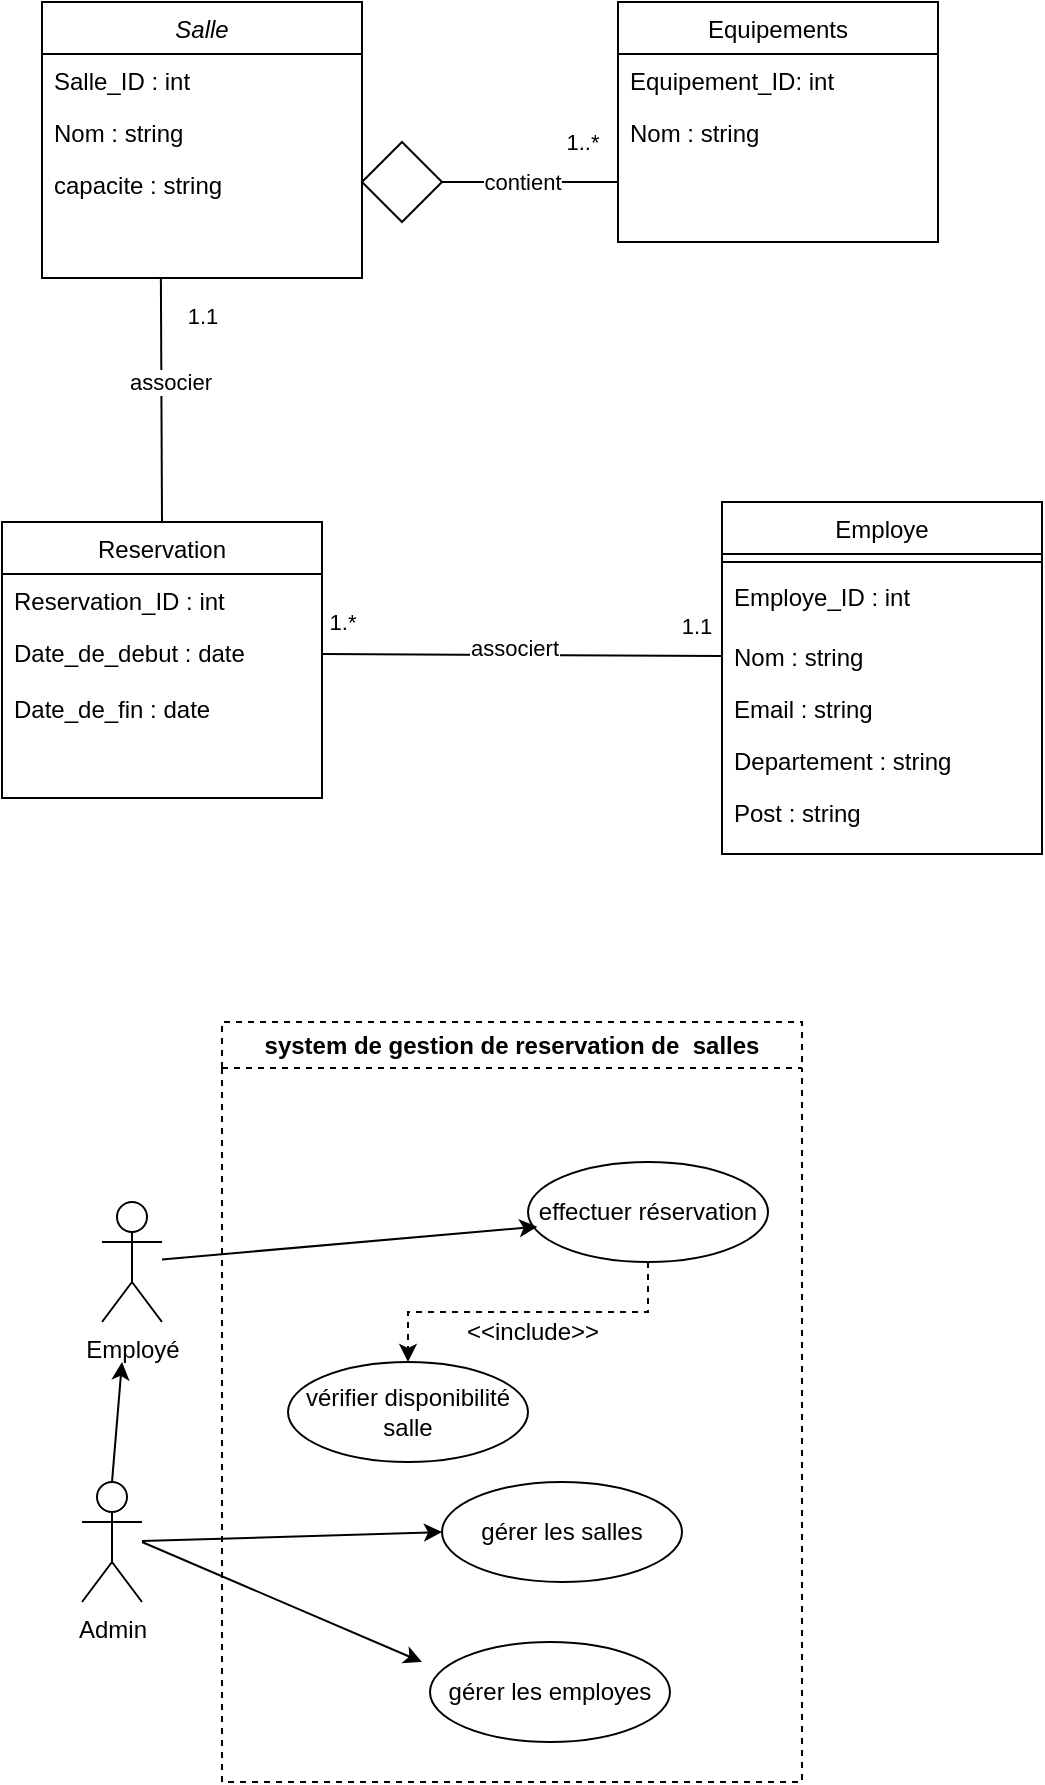 <mxfile version="22.1.1" type="github">
  <diagram id="C5RBs43oDa-KdzZeNtuy" name="Page-1">
    <mxGraphModel dx="1434" dy="784" grid="1" gridSize="10" guides="1" tooltips="1" connect="1" arrows="1" fold="1" page="1" pageScale="1" pageWidth="827" pageHeight="1169" math="0" shadow="0">
      <root>
        <mxCell id="WIyWlLk6GJQsqaUBKTNV-0" />
        <mxCell id="WIyWlLk6GJQsqaUBKTNV-1" parent="WIyWlLk6GJQsqaUBKTNV-0" />
        <mxCell id="zkfFHV4jXpPFQw0GAbJ--0" value="Salle" style="swimlane;fontStyle=2;align=center;verticalAlign=top;childLayout=stackLayout;horizontal=1;startSize=26;horizontalStack=0;resizeParent=1;resizeLast=0;collapsible=1;marginBottom=0;rounded=0;shadow=0;strokeWidth=1;" parent="WIyWlLk6GJQsqaUBKTNV-1" vertex="1">
          <mxGeometry x="220" y="120" width="160" height="138" as="geometry">
            <mxRectangle x="230" y="140" width="160" height="26" as="alternateBounds" />
          </mxGeometry>
        </mxCell>
        <mxCell id="zkfFHV4jXpPFQw0GAbJ--1" value="Salle_ID : int" style="text;align=left;verticalAlign=top;spacingLeft=4;spacingRight=4;overflow=hidden;rotatable=0;points=[[0,0.5],[1,0.5]];portConstraint=eastwest;" parent="zkfFHV4jXpPFQw0GAbJ--0" vertex="1">
          <mxGeometry y="26" width="160" height="26" as="geometry" />
        </mxCell>
        <mxCell id="zkfFHV4jXpPFQw0GAbJ--3" value="Nom : string" style="text;align=left;verticalAlign=top;spacingLeft=4;spacingRight=4;overflow=hidden;rotatable=0;points=[[0,0.5],[1,0.5]];portConstraint=eastwest;rounded=0;shadow=0;html=0;" parent="zkfFHV4jXpPFQw0GAbJ--0" vertex="1">
          <mxGeometry y="52" width="160" height="26" as="geometry" />
        </mxCell>
        <mxCell id="zkfFHV4jXpPFQw0GAbJ--5" value="capacite : string" style="text;align=left;verticalAlign=top;spacingLeft=4;spacingRight=4;overflow=hidden;rotatable=0;points=[[0,0.5],[1,0.5]];portConstraint=eastwest;" parent="zkfFHV4jXpPFQw0GAbJ--0" vertex="1">
          <mxGeometry y="78" width="160" height="26" as="geometry" />
        </mxCell>
        <mxCell id="zkfFHV4jXpPFQw0GAbJ--6" value="Reservation" style="swimlane;fontStyle=0;align=center;verticalAlign=top;childLayout=stackLayout;horizontal=1;startSize=26;horizontalStack=0;resizeParent=1;resizeLast=0;collapsible=1;marginBottom=0;rounded=0;shadow=0;strokeWidth=1;" parent="WIyWlLk6GJQsqaUBKTNV-1" vertex="1">
          <mxGeometry x="200" y="380" width="160" height="138" as="geometry">
            <mxRectangle x="130" y="380" width="160" height="26" as="alternateBounds" />
          </mxGeometry>
        </mxCell>
        <mxCell id="zkfFHV4jXpPFQw0GAbJ--7" value="Reservation_ID : int" style="text;align=left;verticalAlign=top;spacingLeft=4;spacingRight=4;overflow=hidden;rotatable=0;points=[[0,0.5],[1,0.5]];portConstraint=eastwest;" parent="zkfFHV4jXpPFQw0GAbJ--6" vertex="1">
          <mxGeometry y="26" width="160" height="26" as="geometry" />
        </mxCell>
        <mxCell id="zkfFHV4jXpPFQw0GAbJ--8" value="Date_de_debut : date" style="text;align=left;verticalAlign=top;spacingLeft=4;spacingRight=4;overflow=hidden;rotatable=0;points=[[0,0.5],[1,0.5]];portConstraint=eastwest;rounded=0;shadow=0;html=0;" parent="zkfFHV4jXpPFQw0GAbJ--6" vertex="1">
          <mxGeometry y="52" width="160" height="28" as="geometry" />
        </mxCell>
        <mxCell id="oUa_C6hBDwQFbahWpZWg-20" value="Date_de_fin : date" style="text;align=left;verticalAlign=top;spacingLeft=4;spacingRight=4;overflow=hidden;rotatable=0;points=[[0,0.5],[1,0.5]];portConstraint=eastwest;rounded=0;shadow=0;html=0;" vertex="1" parent="zkfFHV4jXpPFQw0GAbJ--6">
          <mxGeometry y="80" width="160" height="28" as="geometry" />
        </mxCell>
        <mxCell id="zkfFHV4jXpPFQw0GAbJ--13" value="Employe" style="swimlane;fontStyle=0;align=center;verticalAlign=top;childLayout=stackLayout;horizontal=1;startSize=26;horizontalStack=0;resizeParent=1;resizeLast=0;collapsible=1;marginBottom=0;rounded=0;shadow=0;strokeWidth=1;" parent="WIyWlLk6GJQsqaUBKTNV-1" vertex="1">
          <mxGeometry x="560" y="370" width="160" height="176" as="geometry">
            <mxRectangle x="340" y="380" width="170" height="26" as="alternateBounds" />
          </mxGeometry>
        </mxCell>
        <mxCell id="zkfFHV4jXpPFQw0GAbJ--15" value="" style="line;html=1;strokeWidth=1;align=left;verticalAlign=middle;spacingTop=-1;spacingLeft=3;spacingRight=3;rotatable=0;labelPosition=right;points=[];portConstraint=eastwest;" parent="zkfFHV4jXpPFQw0GAbJ--13" vertex="1">
          <mxGeometry y="26" width="160" height="8" as="geometry" />
        </mxCell>
        <mxCell id="zkfFHV4jXpPFQw0GAbJ--14" value="Employe_ID : int" style="text;align=left;verticalAlign=top;spacingLeft=4;spacingRight=4;overflow=hidden;rotatable=0;points=[[0,0.5],[1,0.5]];portConstraint=eastwest;" parent="zkfFHV4jXpPFQw0GAbJ--13" vertex="1">
          <mxGeometry y="34" width="160" height="30" as="geometry" />
        </mxCell>
        <mxCell id="oUa_C6hBDwQFbahWpZWg-21" value="Nom : string" style="text;align=left;verticalAlign=top;spacingLeft=4;spacingRight=4;overflow=hidden;rotatable=0;points=[[0,0.5],[1,0.5]];portConstraint=eastwest;" vertex="1" parent="zkfFHV4jXpPFQw0GAbJ--13">
          <mxGeometry y="64" width="160" height="26" as="geometry" />
        </mxCell>
        <mxCell id="oUa_C6hBDwQFbahWpZWg-23" value="Email : string" style="text;align=left;verticalAlign=top;spacingLeft=4;spacingRight=4;overflow=hidden;rotatable=0;points=[[0,0.5],[1,0.5]];portConstraint=eastwest;" vertex="1" parent="zkfFHV4jXpPFQw0GAbJ--13">
          <mxGeometry y="90" width="160" height="26" as="geometry" />
        </mxCell>
        <mxCell id="oUa_C6hBDwQFbahWpZWg-24" value="Departement : string" style="text;align=left;verticalAlign=top;spacingLeft=4;spacingRight=4;overflow=hidden;rotatable=0;points=[[0,0.5],[1,0.5]];portConstraint=eastwest;" vertex="1" parent="zkfFHV4jXpPFQw0GAbJ--13">
          <mxGeometry y="116" width="160" height="26" as="geometry" />
        </mxCell>
        <mxCell id="oUa_C6hBDwQFbahWpZWg-25" value="Post : string" style="text;align=left;verticalAlign=top;spacingLeft=4;spacingRight=4;overflow=hidden;rotatable=0;points=[[0,0.5],[1,0.5]];portConstraint=eastwest;" vertex="1" parent="zkfFHV4jXpPFQw0GAbJ--13">
          <mxGeometry y="142" width="160" height="26" as="geometry" />
        </mxCell>
        <mxCell id="zkfFHV4jXpPFQw0GAbJ--17" value="Equipements" style="swimlane;fontStyle=0;align=center;verticalAlign=top;childLayout=stackLayout;horizontal=1;startSize=26;horizontalStack=0;resizeParent=1;resizeLast=0;collapsible=1;marginBottom=0;rounded=0;shadow=0;strokeWidth=1;" parent="WIyWlLk6GJQsqaUBKTNV-1" vertex="1">
          <mxGeometry x="508" y="120" width="160" height="120" as="geometry">
            <mxRectangle x="550" y="140" width="160" height="26" as="alternateBounds" />
          </mxGeometry>
        </mxCell>
        <mxCell id="zkfFHV4jXpPFQw0GAbJ--18" value="Equipement_ID: int" style="text;align=left;verticalAlign=top;spacingLeft=4;spacingRight=4;overflow=hidden;rotatable=0;points=[[0,0.5],[1,0.5]];portConstraint=eastwest;" parent="zkfFHV4jXpPFQw0GAbJ--17" vertex="1">
          <mxGeometry y="26" width="160" height="26" as="geometry" />
        </mxCell>
        <mxCell id="zkfFHV4jXpPFQw0GAbJ--19" value="Nom : string" style="text;align=left;verticalAlign=top;spacingLeft=4;spacingRight=4;overflow=hidden;rotatable=0;points=[[0,0.5],[1,0.5]];portConstraint=eastwest;rounded=0;shadow=0;html=0;" parent="zkfFHV4jXpPFQw0GAbJ--17" vertex="1">
          <mxGeometry y="52" width="160" height="26" as="geometry" />
        </mxCell>
        <mxCell id="oUa_C6hBDwQFbahWpZWg-0" value="" style="rhombus;whiteSpace=wrap;html=1;" vertex="1" parent="WIyWlLk6GJQsqaUBKTNV-1">
          <mxGeometry x="380" y="190" width="40" height="40" as="geometry" />
        </mxCell>
        <mxCell id="oUa_C6hBDwQFbahWpZWg-1" value="" style="endArrow=none;html=1;rounded=0;entryX=1;entryY=0.5;entryDx=0;entryDy=0;" edge="1" parent="WIyWlLk6GJQsqaUBKTNV-1" target="oUa_C6hBDwQFbahWpZWg-0">
          <mxGeometry width="50" height="50" relative="1" as="geometry">
            <mxPoint x="508" y="210" as="sourcePoint" />
            <mxPoint x="430" y="210" as="targetPoint" />
            <Array as="points" />
          </mxGeometry>
        </mxCell>
        <mxCell id="oUa_C6hBDwQFbahWpZWg-5" value="contient" style="edgeLabel;html=1;align=center;verticalAlign=middle;resizable=0;points=[];" vertex="1" connectable="0" parent="oUa_C6hBDwQFbahWpZWg-1">
          <mxGeometry x="0.384" y="2" relative="1" as="geometry">
            <mxPoint x="13" y="-2" as="offset" />
          </mxGeometry>
        </mxCell>
        <mxCell id="oUa_C6hBDwQFbahWpZWg-9" value="1..*" style="edgeLabel;html=1;align=center;verticalAlign=middle;resizable=0;points=[];" vertex="1" connectable="0" parent="oUa_C6hBDwQFbahWpZWg-1">
          <mxGeometry x="-0.727" y="1" relative="1" as="geometry">
            <mxPoint x="-6" y="-21" as="offset" />
          </mxGeometry>
        </mxCell>
        <mxCell id="oUa_C6hBDwQFbahWpZWg-10" value="" style="endArrow=none;html=1;rounded=0;exitX=0.5;exitY=0;exitDx=0;exitDy=0;" edge="1" parent="WIyWlLk6GJQsqaUBKTNV-1" source="zkfFHV4jXpPFQw0GAbJ--6">
          <mxGeometry width="50" height="50" relative="1" as="geometry">
            <mxPoint x="279.44" y="340" as="sourcePoint" />
            <mxPoint x="279.44" y="258" as="targetPoint" />
          </mxGeometry>
        </mxCell>
        <mxCell id="oUa_C6hBDwQFbahWpZWg-11" value="associer" style="edgeLabel;html=1;align=center;verticalAlign=middle;resizable=0;points=[];" vertex="1" connectable="0" parent="oUa_C6hBDwQFbahWpZWg-10">
          <mxGeometry x="0.145" y="-4" relative="1" as="geometry">
            <mxPoint as="offset" />
          </mxGeometry>
        </mxCell>
        <mxCell id="oUa_C6hBDwQFbahWpZWg-12" value="1.1" style="edgeLabel;html=1;align=center;verticalAlign=middle;resizable=0;points=[];" vertex="1" connectable="0" parent="oUa_C6hBDwQFbahWpZWg-10">
          <mxGeometry x="0.692" y="4" relative="1" as="geometry">
            <mxPoint x="24" as="offset" />
          </mxGeometry>
        </mxCell>
        <mxCell id="oUa_C6hBDwQFbahWpZWg-13" value="1.*" style="edgeLabel;html=1;align=center;verticalAlign=middle;resizable=0;points=[];" vertex="1" connectable="0" parent="oUa_C6hBDwQFbahWpZWg-10">
          <mxGeometry x="-0.765" y="-2" relative="1" as="geometry">
            <mxPoint x="88" y="64" as="offset" />
          </mxGeometry>
        </mxCell>
        <mxCell id="oUa_C6hBDwQFbahWpZWg-29" value="" style="endArrow=none;html=1;rounded=0;exitX=1;exitY=0.5;exitDx=0;exitDy=0;entryX=0;entryY=0.5;entryDx=0;entryDy=0;" edge="1" parent="WIyWlLk6GJQsqaUBKTNV-1" source="zkfFHV4jXpPFQw0GAbJ--8" target="oUa_C6hBDwQFbahWpZWg-21">
          <mxGeometry width="50" height="50" relative="1" as="geometry">
            <mxPoint x="410" y="440" as="sourcePoint" />
            <mxPoint x="460" y="390" as="targetPoint" />
          </mxGeometry>
        </mxCell>
        <mxCell id="oUa_C6hBDwQFbahWpZWg-32" value="associert" style="edgeLabel;html=1;align=center;verticalAlign=middle;resizable=0;points=[];" vertex="1" connectable="0" parent="oUa_C6hBDwQFbahWpZWg-29">
          <mxGeometry x="-0.04" y="4" relative="1" as="geometry">
            <mxPoint as="offset" />
          </mxGeometry>
        </mxCell>
        <mxCell id="oUa_C6hBDwQFbahWpZWg-33" value="1.1" style="edgeLabel;html=1;align=center;verticalAlign=middle;resizable=0;points=[];" vertex="1" connectable="0" parent="WIyWlLk6GJQsqaUBKTNV-1">
          <mxGeometry x="489.996" y="359.996" as="geometry">
            <mxPoint x="57" y="72" as="offset" />
          </mxGeometry>
        </mxCell>
        <mxCell id="oUa_C6hBDwQFbahWpZWg-34" value="system de gestion de reservation de&amp;nbsp; salles" style="swimlane;whiteSpace=wrap;html=1;dashed=1;" vertex="1" parent="WIyWlLk6GJQsqaUBKTNV-1">
          <mxGeometry x="310" y="630" width="290" height="380" as="geometry" />
        </mxCell>
        <mxCell id="oUa_C6hBDwQFbahWpZWg-48" style="edgeStyle=orthogonalEdgeStyle;rounded=0;orthogonalLoop=1;jettySize=auto;html=1;exitX=0.5;exitY=1;exitDx=0;exitDy=0;entryX=0.5;entryY=0;entryDx=0;entryDy=0;dashed=1;" edge="1" parent="oUa_C6hBDwQFbahWpZWg-34" source="oUa_C6hBDwQFbahWpZWg-40" target="oUa_C6hBDwQFbahWpZWg-41">
          <mxGeometry relative="1" as="geometry" />
        </mxCell>
        <mxCell id="oUa_C6hBDwQFbahWpZWg-40" value="effectuer réservation" style="ellipse;whiteSpace=wrap;html=1;" vertex="1" parent="oUa_C6hBDwQFbahWpZWg-34">
          <mxGeometry x="153" y="70" width="120" height="50" as="geometry" />
        </mxCell>
        <mxCell id="oUa_C6hBDwQFbahWpZWg-41" value="vérifier disponibilité salle" style="ellipse;whiteSpace=wrap;html=1;" vertex="1" parent="oUa_C6hBDwQFbahWpZWg-34">
          <mxGeometry x="33" y="170" width="120" height="50" as="geometry" />
        </mxCell>
        <mxCell id="oUa_C6hBDwQFbahWpZWg-42" value="gérer les salles" style="ellipse;whiteSpace=wrap;html=1;" vertex="1" parent="oUa_C6hBDwQFbahWpZWg-34">
          <mxGeometry x="110" y="230" width="120" height="50" as="geometry" />
        </mxCell>
        <mxCell id="oUa_C6hBDwQFbahWpZWg-44" value="gérer les employes" style="ellipse;whiteSpace=wrap;html=1;" vertex="1" parent="oUa_C6hBDwQFbahWpZWg-34">
          <mxGeometry x="104" y="310" width="120" height="50" as="geometry" />
        </mxCell>
        <mxCell id="oUa_C6hBDwQFbahWpZWg-49" value="&amp;lt;&amp;lt;include&amp;gt;&amp;gt;" style="text;html=1;align=center;verticalAlign=middle;resizable=0;points=[];autosize=1;strokeColor=none;fillColor=none;" vertex="1" parent="oUa_C6hBDwQFbahWpZWg-34">
          <mxGeometry x="110" y="140" width="90" height="30" as="geometry" />
        </mxCell>
        <mxCell id="oUa_C6hBDwQFbahWpZWg-35" value="Employé" style="shape=umlActor;verticalLabelPosition=bottom;verticalAlign=top;html=1;outlineConnect=0;" vertex="1" parent="WIyWlLk6GJQsqaUBKTNV-1">
          <mxGeometry x="250" y="720" width="30" height="60" as="geometry" />
        </mxCell>
        <mxCell id="oUa_C6hBDwQFbahWpZWg-39" value="Admin" style="shape=umlActor;verticalLabelPosition=bottom;verticalAlign=top;html=1;outlineConnect=0;" vertex="1" parent="WIyWlLk6GJQsqaUBKTNV-1">
          <mxGeometry x="240" y="860" width="30" height="60" as="geometry" />
        </mxCell>
        <mxCell id="oUa_C6hBDwQFbahWpZWg-45" value="" style="endArrow=classic;html=1;rounded=0;entryX=0;entryY=0.5;entryDx=0;entryDy=0;" edge="1" parent="WIyWlLk6GJQsqaUBKTNV-1" source="oUa_C6hBDwQFbahWpZWg-39" target="oUa_C6hBDwQFbahWpZWg-42">
          <mxGeometry width="50" height="50" relative="1" as="geometry">
            <mxPoint x="618" y="880" as="sourcePoint" />
            <mxPoint x="350" y="890" as="targetPoint" />
          </mxGeometry>
        </mxCell>
        <mxCell id="oUa_C6hBDwQFbahWpZWg-46" value="" style="endArrow=classic;html=1;rounded=0;entryX=0.039;entryY=0.647;entryDx=0;entryDy=0;entryPerimeter=0;" edge="1" parent="WIyWlLk6GJQsqaUBKTNV-1" source="oUa_C6hBDwQFbahWpZWg-35" target="oUa_C6hBDwQFbahWpZWg-40">
          <mxGeometry width="50" height="50" relative="1" as="geometry">
            <mxPoint x="460" y="700" as="sourcePoint" />
            <mxPoint x="510" y="650" as="targetPoint" />
          </mxGeometry>
        </mxCell>
        <mxCell id="oUa_C6hBDwQFbahWpZWg-47" value="" style="endArrow=classic;html=1;rounded=0;" edge="1" parent="WIyWlLk6GJQsqaUBKTNV-1">
          <mxGeometry width="50" height="50" relative="1" as="geometry">
            <mxPoint x="270" y="890" as="sourcePoint" />
            <mxPoint x="410" y="950" as="targetPoint" />
          </mxGeometry>
        </mxCell>
        <mxCell id="oUa_C6hBDwQFbahWpZWg-51" value="" style="endArrow=classic;html=1;rounded=0;exitX=0.5;exitY=0;exitDx=0;exitDy=0;exitPerimeter=0;" edge="1" parent="WIyWlLk6GJQsqaUBKTNV-1" source="oUa_C6hBDwQFbahWpZWg-39">
          <mxGeometry width="50" height="50" relative="1" as="geometry">
            <mxPoint x="550" y="760" as="sourcePoint" />
            <mxPoint x="260" y="800" as="targetPoint" />
          </mxGeometry>
        </mxCell>
      </root>
    </mxGraphModel>
  </diagram>
</mxfile>
